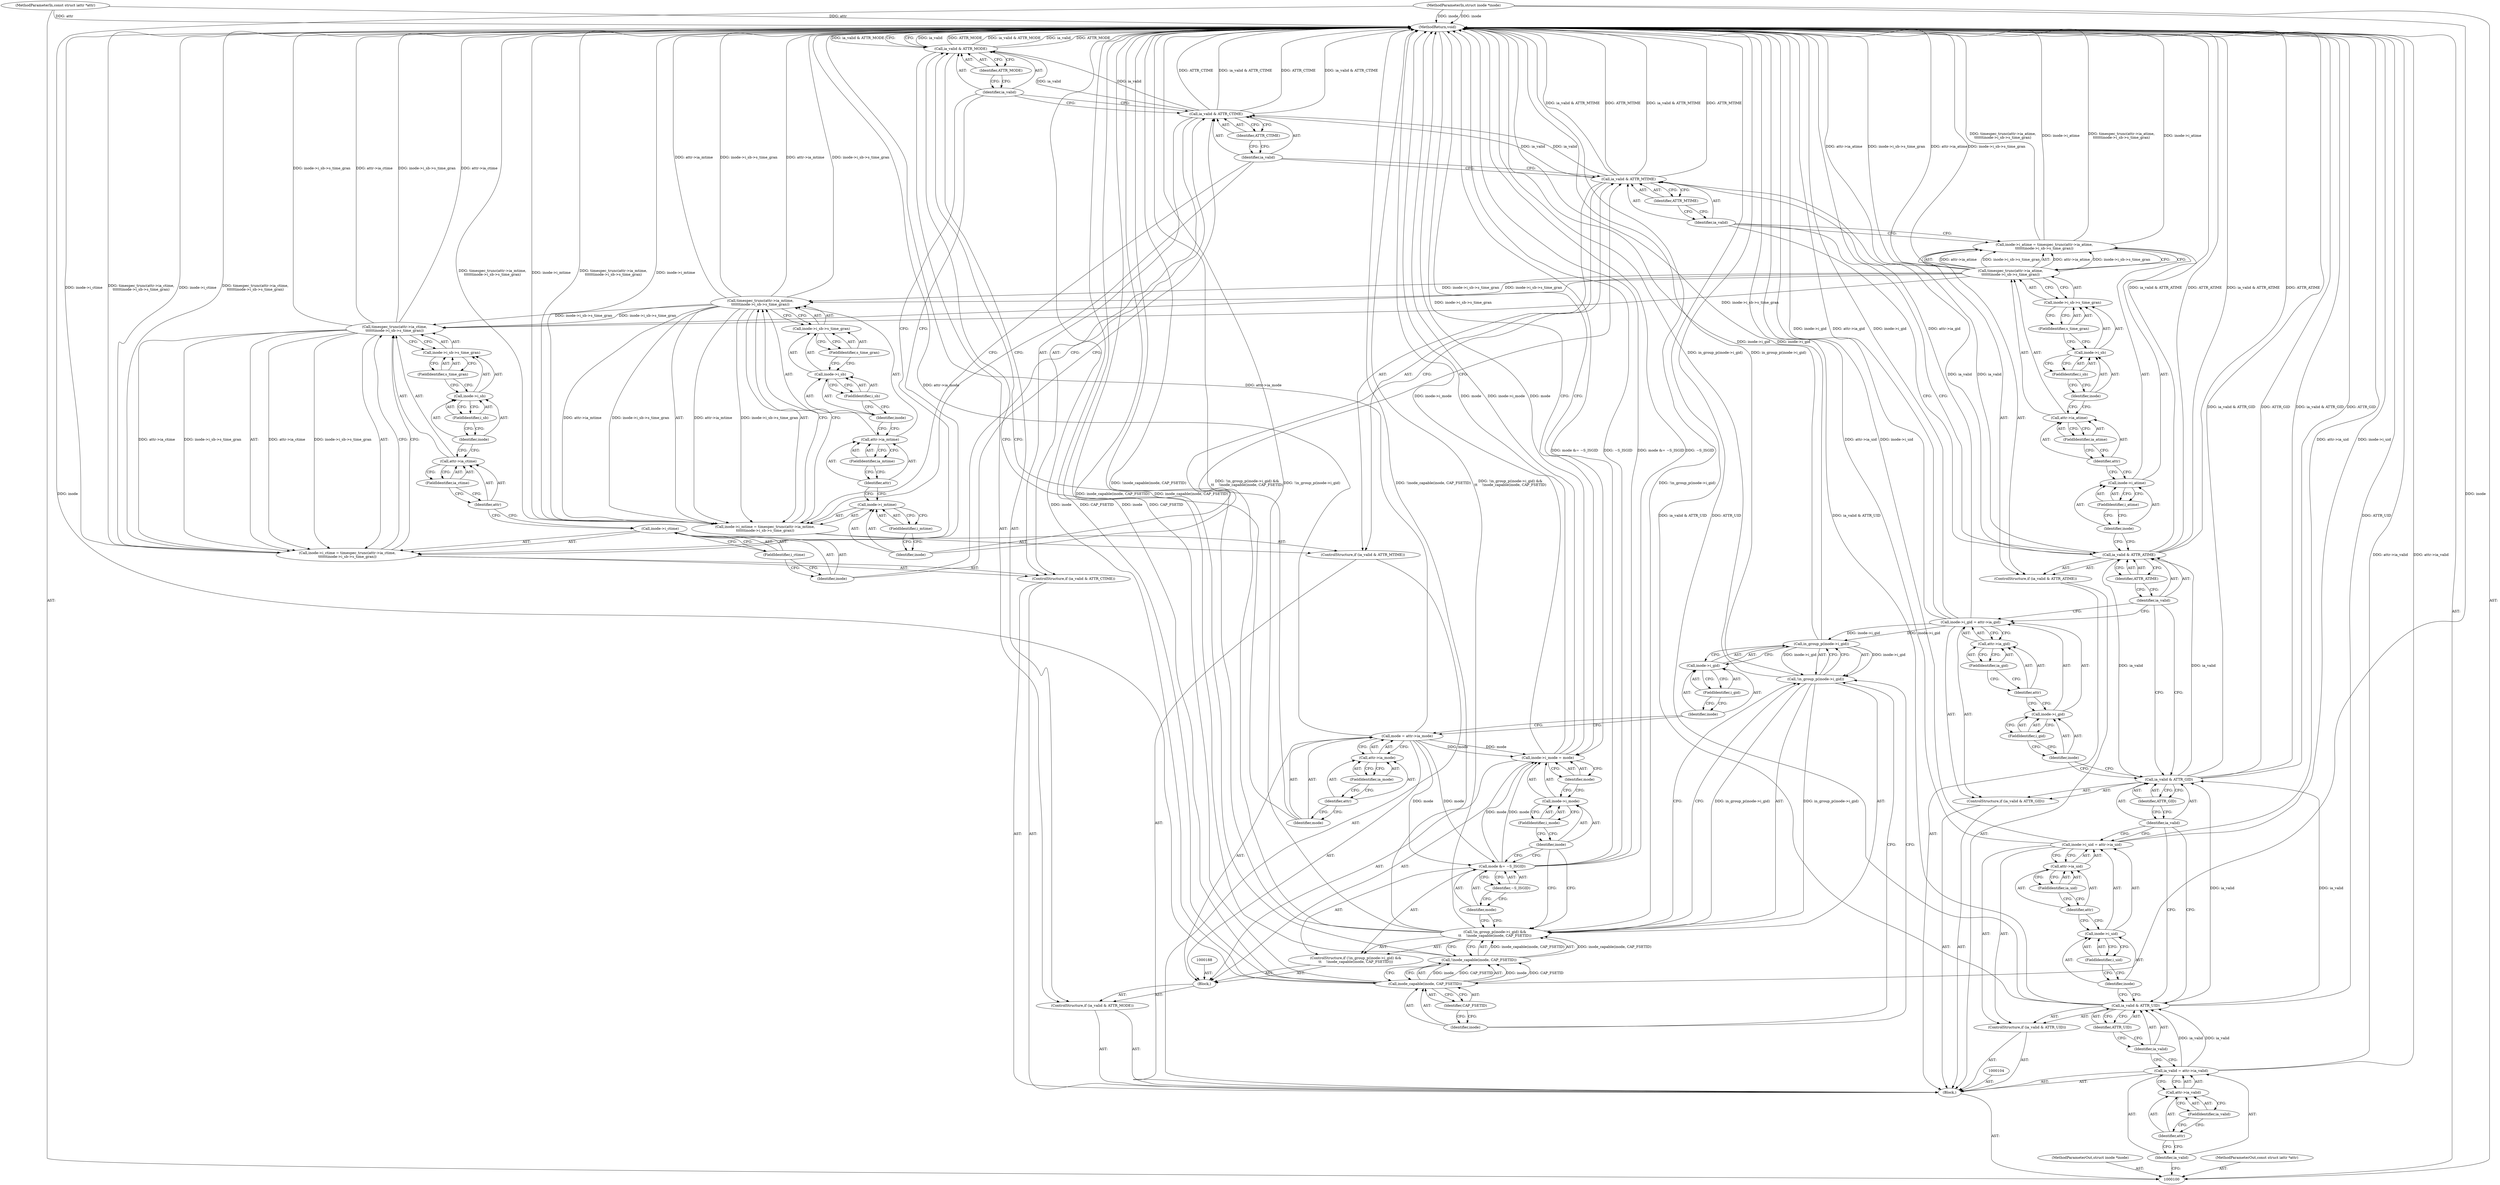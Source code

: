 digraph "1_linux_23adbe12ef7d3d4195e80800ab36b37bee28cd03_0" {
"1000213" [label="(MethodReturn,void)"];
"1000101" [label="(MethodParameterIn,struct inode *inode)"];
"1000264" [label="(MethodParameterOut,struct inode *inode)"];
"1000102" [label="(MethodParameterIn,const struct iattr *attr)"];
"1000265" [label="(MethodParameterOut,const struct iattr *attr)"];
"1000140" [label="(Call,timespec_trunc(attr->ia_atime,\n\t\t\t\t\t\tinode->i_sb->s_time_gran))"];
"1000136" [label="(Call,inode->i_atime = timespec_trunc(attr->ia_atime,\n\t\t\t\t\t\tinode->i_sb->s_time_gran))"];
"1000137" [label="(Call,inode->i_atime)"];
"1000138" [label="(Identifier,inode)"];
"1000141" [label="(Call,attr->ia_atime)"];
"1000142" [label="(Identifier,attr)"];
"1000143" [label="(FieldIdentifier,ia_atime)"];
"1000139" [label="(FieldIdentifier,i_atime)"];
"1000147" [label="(FieldIdentifier,i_sb)"];
"1000148" [label="(FieldIdentifier,s_time_gran)"];
"1000144" [label="(Call,inode->i_sb->s_time_gran)"];
"1000145" [label="(Call,inode->i_sb)"];
"1000146" [label="(Identifier,inode)"];
"1000149" [label="(ControlStructure,if (ia_valid & ATTR_MTIME))"];
"1000152" [label="(Identifier,ATTR_MTIME)"];
"1000150" [label="(Call,ia_valid & ATTR_MTIME)"];
"1000151" [label="(Identifier,ia_valid)"];
"1000157" [label="(Call,timespec_trunc(attr->ia_mtime,\n\t\t\t\t\t\tinode->i_sb->s_time_gran))"];
"1000153" [label="(Call,inode->i_mtime = timespec_trunc(attr->ia_mtime,\n\t\t\t\t\t\tinode->i_sb->s_time_gran))"];
"1000154" [label="(Call,inode->i_mtime)"];
"1000155" [label="(Identifier,inode)"];
"1000158" [label="(Call,attr->ia_mtime)"];
"1000159" [label="(Identifier,attr)"];
"1000160" [label="(FieldIdentifier,ia_mtime)"];
"1000156" [label="(FieldIdentifier,i_mtime)"];
"1000164" [label="(FieldIdentifier,i_sb)"];
"1000165" [label="(FieldIdentifier,s_time_gran)"];
"1000161" [label="(Call,inode->i_sb->s_time_gran)"];
"1000162" [label="(Call,inode->i_sb)"];
"1000163" [label="(Identifier,inode)"];
"1000166" [label="(ControlStructure,if (ia_valid & ATTR_CTIME))"];
"1000169" [label="(Identifier,ATTR_CTIME)"];
"1000167" [label="(Call,ia_valid & ATTR_CTIME)"];
"1000168" [label="(Identifier,ia_valid)"];
"1000174" [label="(Call,timespec_trunc(attr->ia_ctime,\n\t\t\t\t\t\tinode->i_sb->s_time_gran))"];
"1000170" [label="(Call,inode->i_ctime = timespec_trunc(attr->ia_ctime,\n\t\t\t\t\t\tinode->i_sb->s_time_gran))"];
"1000171" [label="(Call,inode->i_ctime)"];
"1000172" [label="(Identifier,inode)"];
"1000175" [label="(Call,attr->ia_ctime)"];
"1000176" [label="(Identifier,attr)"];
"1000177" [label="(FieldIdentifier,ia_ctime)"];
"1000173" [label="(FieldIdentifier,i_ctime)"];
"1000181" [label="(FieldIdentifier,i_sb)"];
"1000182" [label="(FieldIdentifier,s_time_gran)"];
"1000178" [label="(Call,inode->i_sb->s_time_gran)"];
"1000179" [label="(Call,inode->i_sb)"];
"1000180" [label="(Identifier,inode)"];
"1000183" [label="(ControlStructure,if (ia_valid & ATTR_MODE))"];
"1000186" [label="(Identifier,ATTR_MODE)"];
"1000184" [label="(Call,ia_valid & ATTR_MODE)"];
"1000185" [label="(Identifier,ia_valid)"];
"1000189" [label="(Call,mode = attr->ia_mode)"];
"1000190" [label="(Identifier,mode)"];
"1000191" [label="(Call,attr->ia_mode)"];
"1000192" [label="(Identifier,attr)"];
"1000193" [label="(FieldIdentifier,ia_mode)"];
"1000187" [label="(Block,)"];
"1000103" [label="(Block,)"];
"1000198" [label="(Call,inode->i_gid)"];
"1000199" [label="(Identifier,inode)"];
"1000200" [label="(FieldIdentifier,i_gid)"];
"1000194" [label="(ControlStructure,if (!in_group_p(inode->i_gid) &&\n\t\t    !inode_capable(inode, CAP_FSETID)))"];
"1000195" [label="(Call,!in_group_p(inode->i_gid) &&\n\t\t    !inode_capable(inode, CAP_FSETID))"];
"1000196" [label="(Call,!in_group_p(inode->i_gid))"];
"1000197" [label="(Call,in_group_p(inode->i_gid))"];
"1000203" [label="(Identifier,inode)"];
"1000204" [label="(Identifier,CAP_FSETID)"];
"1000201" [label="(Call,!inode_capable(inode, CAP_FSETID))"];
"1000202" [label="(Call,inode_capable(inode, CAP_FSETID))"];
"1000207" [label="(Identifier,~S_ISGID)"];
"1000205" [label="(Call,mode &= ~S_ISGID)"];
"1000206" [label="(Identifier,mode)"];
"1000211" [label="(FieldIdentifier,i_mode)"];
"1000212" [label="(Identifier,mode)"];
"1000208" [label="(Call,inode->i_mode = mode)"];
"1000209" [label="(Call,inode->i_mode)"];
"1000210" [label="(Identifier,inode)"];
"1000105" [label="(Call,ia_valid = attr->ia_valid)"];
"1000106" [label="(Identifier,ia_valid)"];
"1000107" [label="(Call,attr->ia_valid)"];
"1000108" [label="(Identifier,attr)"];
"1000109" [label="(FieldIdentifier,ia_valid)"];
"1000110" [label="(ControlStructure,if (ia_valid & ATTR_UID))"];
"1000113" [label="(Identifier,ATTR_UID)"];
"1000111" [label="(Call,ia_valid & ATTR_UID)"];
"1000112" [label="(Identifier,ia_valid)"];
"1000118" [label="(Call,attr->ia_uid)"];
"1000119" [label="(Identifier,attr)"];
"1000114" [label="(Call,inode->i_uid = attr->ia_uid)"];
"1000115" [label="(Call,inode->i_uid)"];
"1000116" [label="(Identifier,inode)"];
"1000120" [label="(FieldIdentifier,ia_uid)"];
"1000117" [label="(FieldIdentifier,i_uid)"];
"1000121" [label="(ControlStructure,if (ia_valid & ATTR_GID))"];
"1000124" [label="(Identifier,ATTR_GID)"];
"1000122" [label="(Call,ia_valid & ATTR_GID)"];
"1000123" [label="(Identifier,ia_valid)"];
"1000129" [label="(Call,attr->ia_gid)"];
"1000130" [label="(Identifier,attr)"];
"1000125" [label="(Call,inode->i_gid = attr->ia_gid)"];
"1000126" [label="(Call,inode->i_gid)"];
"1000127" [label="(Identifier,inode)"];
"1000131" [label="(FieldIdentifier,ia_gid)"];
"1000128" [label="(FieldIdentifier,i_gid)"];
"1000132" [label="(ControlStructure,if (ia_valid & ATTR_ATIME))"];
"1000135" [label="(Identifier,ATTR_ATIME)"];
"1000133" [label="(Call,ia_valid & ATTR_ATIME)"];
"1000134" [label="(Identifier,ia_valid)"];
"1000213" -> "1000100"  [label="AST: "];
"1000213" -> "1000208"  [label="CFG: "];
"1000213" -> "1000184"  [label="CFG: "];
"1000174" -> "1000213"  [label="DDG: inode->i_sb->s_time_gran"];
"1000174" -> "1000213"  [label="DDG: attr->ia_ctime"];
"1000208" -> "1000213"  [label="DDG: inode->i_mode"];
"1000208" -> "1000213"  [label="DDG: mode"];
"1000184" -> "1000213"  [label="DDG: ia_valid"];
"1000184" -> "1000213"  [label="DDG: ATTR_MODE"];
"1000184" -> "1000213"  [label="DDG: ia_valid & ATTR_MODE"];
"1000105" -> "1000213"  [label="DDG: attr->ia_valid"];
"1000167" -> "1000213"  [label="DDG: ATTR_CTIME"];
"1000167" -> "1000213"  [label="DDG: ia_valid & ATTR_CTIME"];
"1000153" -> "1000213"  [label="DDG: timespec_trunc(attr->ia_mtime,\n\t\t\t\t\t\tinode->i_sb->s_time_gran)"];
"1000153" -> "1000213"  [label="DDG: inode->i_mtime"];
"1000140" -> "1000213"  [label="DDG: attr->ia_atime"];
"1000140" -> "1000213"  [label="DDG: inode->i_sb->s_time_gran"];
"1000114" -> "1000213"  [label="DDG: attr->ia_uid"];
"1000114" -> "1000213"  [label="DDG: inode->i_uid"];
"1000196" -> "1000213"  [label="DDG: in_group_p(inode->i_gid)"];
"1000205" -> "1000213"  [label="DDG: mode &= ~S_ISGID"];
"1000205" -> "1000213"  [label="DDG: ~S_ISGID"];
"1000195" -> "1000213"  [label="DDG: !in_group_p(inode->i_gid)"];
"1000195" -> "1000213"  [label="DDG: !inode_capable(inode, CAP_FSETID)"];
"1000195" -> "1000213"  [label="DDG: !in_group_p(inode->i_gid) &&\n\t\t    !inode_capable(inode, CAP_FSETID)"];
"1000125" -> "1000213"  [label="DDG: inode->i_gid"];
"1000125" -> "1000213"  [label="DDG: attr->ia_gid"];
"1000136" -> "1000213"  [label="DDG: timespec_trunc(attr->ia_atime,\n\t\t\t\t\t\tinode->i_sb->s_time_gran)"];
"1000136" -> "1000213"  [label="DDG: inode->i_atime"];
"1000150" -> "1000213"  [label="DDG: ATTR_MTIME"];
"1000150" -> "1000213"  [label="DDG: ia_valid & ATTR_MTIME"];
"1000157" -> "1000213"  [label="DDG: attr->ia_mtime"];
"1000157" -> "1000213"  [label="DDG: inode->i_sb->s_time_gran"];
"1000189" -> "1000213"  [label="DDG: attr->ia_mode"];
"1000202" -> "1000213"  [label="DDG: inode"];
"1000202" -> "1000213"  [label="DDG: CAP_FSETID"];
"1000133" -> "1000213"  [label="DDG: ia_valid & ATTR_ATIME"];
"1000133" -> "1000213"  [label="DDG: ATTR_ATIME"];
"1000102" -> "1000213"  [label="DDG: attr"];
"1000111" -> "1000213"  [label="DDG: ATTR_UID"];
"1000111" -> "1000213"  [label="DDG: ia_valid & ATTR_UID"];
"1000101" -> "1000213"  [label="DDG: inode"];
"1000122" -> "1000213"  [label="DDG: ia_valid & ATTR_GID"];
"1000122" -> "1000213"  [label="DDG: ATTR_GID"];
"1000170" -> "1000213"  [label="DDG: inode->i_ctime"];
"1000170" -> "1000213"  [label="DDG: timespec_trunc(attr->ia_ctime,\n\t\t\t\t\t\tinode->i_sb->s_time_gran)"];
"1000201" -> "1000213"  [label="DDG: inode_capable(inode, CAP_FSETID)"];
"1000197" -> "1000213"  [label="DDG: inode->i_gid"];
"1000101" -> "1000100"  [label="AST: "];
"1000101" -> "1000213"  [label="DDG: inode"];
"1000101" -> "1000202"  [label="DDG: inode"];
"1000264" -> "1000100"  [label="AST: "];
"1000102" -> "1000100"  [label="AST: "];
"1000102" -> "1000213"  [label="DDG: attr"];
"1000265" -> "1000100"  [label="AST: "];
"1000140" -> "1000136"  [label="AST: "];
"1000140" -> "1000144"  [label="CFG: "];
"1000141" -> "1000140"  [label="AST: "];
"1000144" -> "1000140"  [label="AST: "];
"1000136" -> "1000140"  [label="CFG: "];
"1000140" -> "1000213"  [label="DDG: attr->ia_atime"];
"1000140" -> "1000213"  [label="DDG: inode->i_sb->s_time_gran"];
"1000140" -> "1000136"  [label="DDG: attr->ia_atime"];
"1000140" -> "1000136"  [label="DDG: inode->i_sb->s_time_gran"];
"1000140" -> "1000157"  [label="DDG: inode->i_sb->s_time_gran"];
"1000140" -> "1000174"  [label="DDG: inode->i_sb->s_time_gran"];
"1000136" -> "1000132"  [label="AST: "];
"1000136" -> "1000140"  [label="CFG: "];
"1000137" -> "1000136"  [label="AST: "];
"1000140" -> "1000136"  [label="AST: "];
"1000151" -> "1000136"  [label="CFG: "];
"1000136" -> "1000213"  [label="DDG: timespec_trunc(attr->ia_atime,\n\t\t\t\t\t\tinode->i_sb->s_time_gran)"];
"1000136" -> "1000213"  [label="DDG: inode->i_atime"];
"1000140" -> "1000136"  [label="DDG: attr->ia_atime"];
"1000140" -> "1000136"  [label="DDG: inode->i_sb->s_time_gran"];
"1000137" -> "1000136"  [label="AST: "];
"1000137" -> "1000139"  [label="CFG: "];
"1000138" -> "1000137"  [label="AST: "];
"1000139" -> "1000137"  [label="AST: "];
"1000142" -> "1000137"  [label="CFG: "];
"1000138" -> "1000137"  [label="AST: "];
"1000138" -> "1000133"  [label="CFG: "];
"1000139" -> "1000138"  [label="CFG: "];
"1000141" -> "1000140"  [label="AST: "];
"1000141" -> "1000143"  [label="CFG: "];
"1000142" -> "1000141"  [label="AST: "];
"1000143" -> "1000141"  [label="AST: "];
"1000146" -> "1000141"  [label="CFG: "];
"1000142" -> "1000141"  [label="AST: "];
"1000142" -> "1000137"  [label="CFG: "];
"1000143" -> "1000142"  [label="CFG: "];
"1000143" -> "1000141"  [label="AST: "];
"1000143" -> "1000142"  [label="CFG: "];
"1000141" -> "1000143"  [label="CFG: "];
"1000139" -> "1000137"  [label="AST: "];
"1000139" -> "1000138"  [label="CFG: "];
"1000137" -> "1000139"  [label="CFG: "];
"1000147" -> "1000145"  [label="AST: "];
"1000147" -> "1000146"  [label="CFG: "];
"1000145" -> "1000147"  [label="CFG: "];
"1000148" -> "1000144"  [label="AST: "];
"1000148" -> "1000145"  [label="CFG: "];
"1000144" -> "1000148"  [label="CFG: "];
"1000144" -> "1000140"  [label="AST: "];
"1000144" -> "1000148"  [label="CFG: "];
"1000145" -> "1000144"  [label="AST: "];
"1000148" -> "1000144"  [label="AST: "];
"1000140" -> "1000144"  [label="CFG: "];
"1000145" -> "1000144"  [label="AST: "];
"1000145" -> "1000147"  [label="CFG: "];
"1000146" -> "1000145"  [label="AST: "];
"1000147" -> "1000145"  [label="AST: "];
"1000148" -> "1000145"  [label="CFG: "];
"1000146" -> "1000145"  [label="AST: "];
"1000146" -> "1000141"  [label="CFG: "];
"1000147" -> "1000146"  [label="CFG: "];
"1000149" -> "1000103"  [label="AST: "];
"1000150" -> "1000149"  [label="AST: "];
"1000153" -> "1000149"  [label="AST: "];
"1000152" -> "1000150"  [label="AST: "];
"1000152" -> "1000151"  [label="CFG: "];
"1000150" -> "1000152"  [label="CFG: "];
"1000150" -> "1000149"  [label="AST: "];
"1000150" -> "1000152"  [label="CFG: "];
"1000151" -> "1000150"  [label="AST: "];
"1000152" -> "1000150"  [label="AST: "];
"1000155" -> "1000150"  [label="CFG: "];
"1000168" -> "1000150"  [label="CFG: "];
"1000150" -> "1000213"  [label="DDG: ATTR_MTIME"];
"1000150" -> "1000213"  [label="DDG: ia_valid & ATTR_MTIME"];
"1000133" -> "1000150"  [label="DDG: ia_valid"];
"1000150" -> "1000167"  [label="DDG: ia_valid"];
"1000151" -> "1000150"  [label="AST: "];
"1000151" -> "1000136"  [label="CFG: "];
"1000151" -> "1000133"  [label="CFG: "];
"1000152" -> "1000151"  [label="CFG: "];
"1000157" -> "1000153"  [label="AST: "];
"1000157" -> "1000161"  [label="CFG: "];
"1000158" -> "1000157"  [label="AST: "];
"1000161" -> "1000157"  [label="AST: "];
"1000153" -> "1000157"  [label="CFG: "];
"1000157" -> "1000213"  [label="DDG: attr->ia_mtime"];
"1000157" -> "1000213"  [label="DDG: inode->i_sb->s_time_gran"];
"1000157" -> "1000153"  [label="DDG: attr->ia_mtime"];
"1000157" -> "1000153"  [label="DDG: inode->i_sb->s_time_gran"];
"1000140" -> "1000157"  [label="DDG: inode->i_sb->s_time_gran"];
"1000157" -> "1000174"  [label="DDG: inode->i_sb->s_time_gran"];
"1000153" -> "1000149"  [label="AST: "];
"1000153" -> "1000157"  [label="CFG: "];
"1000154" -> "1000153"  [label="AST: "];
"1000157" -> "1000153"  [label="AST: "];
"1000168" -> "1000153"  [label="CFG: "];
"1000153" -> "1000213"  [label="DDG: timespec_trunc(attr->ia_mtime,\n\t\t\t\t\t\tinode->i_sb->s_time_gran)"];
"1000153" -> "1000213"  [label="DDG: inode->i_mtime"];
"1000157" -> "1000153"  [label="DDG: attr->ia_mtime"];
"1000157" -> "1000153"  [label="DDG: inode->i_sb->s_time_gran"];
"1000154" -> "1000153"  [label="AST: "];
"1000154" -> "1000156"  [label="CFG: "];
"1000155" -> "1000154"  [label="AST: "];
"1000156" -> "1000154"  [label="AST: "];
"1000159" -> "1000154"  [label="CFG: "];
"1000155" -> "1000154"  [label="AST: "];
"1000155" -> "1000150"  [label="CFG: "];
"1000156" -> "1000155"  [label="CFG: "];
"1000158" -> "1000157"  [label="AST: "];
"1000158" -> "1000160"  [label="CFG: "];
"1000159" -> "1000158"  [label="AST: "];
"1000160" -> "1000158"  [label="AST: "];
"1000163" -> "1000158"  [label="CFG: "];
"1000159" -> "1000158"  [label="AST: "];
"1000159" -> "1000154"  [label="CFG: "];
"1000160" -> "1000159"  [label="CFG: "];
"1000160" -> "1000158"  [label="AST: "];
"1000160" -> "1000159"  [label="CFG: "];
"1000158" -> "1000160"  [label="CFG: "];
"1000156" -> "1000154"  [label="AST: "];
"1000156" -> "1000155"  [label="CFG: "];
"1000154" -> "1000156"  [label="CFG: "];
"1000164" -> "1000162"  [label="AST: "];
"1000164" -> "1000163"  [label="CFG: "];
"1000162" -> "1000164"  [label="CFG: "];
"1000165" -> "1000161"  [label="AST: "];
"1000165" -> "1000162"  [label="CFG: "];
"1000161" -> "1000165"  [label="CFG: "];
"1000161" -> "1000157"  [label="AST: "];
"1000161" -> "1000165"  [label="CFG: "];
"1000162" -> "1000161"  [label="AST: "];
"1000165" -> "1000161"  [label="AST: "];
"1000157" -> "1000161"  [label="CFG: "];
"1000162" -> "1000161"  [label="AST: "];
"1000162" -> "1000164"  [label="CFG: "];
"1000163" -> "1000162"  [label="AST: "];
"1000164" -> "1000162"  [label="AST: "];
"1000165" -> "1000162"  [label="CFG: "];
"1000163" -> "1000162"  [label="AST: "];
"1000163" -> "1000158"  [label="CFG: "];
"1000164" -> "1000163"  [label="CFG: "];
"1000166" -> "1000103"  [label="AST: "];
"1000167" -> "1000166"  [label="AST: "];
"1000170" -> "1000166"  [label="AST: "];
"1000169" -> "1000167"  [label="AST: "];
"1000169" -> "1000168"  [label="CFG: "];
"1000167" -> "1000169"  [label="CFG: "];
"1000167" -> "1000166"  [label="AST: "];
"1000167" -> "1000169"  [label="CFG: "];
"1000168" -> "1000167"  [label="AST: "];
"1000169" -> "1000167"  [label="AST: "];
"1000172" -> "1000167"  [label="CFG: "];
"1000185" -> "1000167"  [label="CFG: "];
"1000167" -> "1000213"  [label="DDG: ATTR_CTIME"];
"1000167" -> "1000213"  [label="DDG: ia_valid & ATTR_CTIME"];
"1000150" -> "1000167"  [label="DDG: ia_valid"];
"1000167" -> "1000184"  [label="DDG: ia_valid"];
"1000168" -> "1000167"  [label="AST: "];
"1000168" -> "1000153"  [label="CFG: "];
"1000168" -> "1000150"  [label="CFG: "];
"1000169" -> "1000168"  [label="CFG: "];
"1000174" -> "1000170"  [label="AST: "];
"1000174" -> "1000178"  [label="CFG: "];
"1000175" -> "1000174"  [label="AST: "];
"1000178" -> "1000174"  [label="AST: "];
"1000170" -> "1000174"  [label="CFG: "];
"1000174" -> "1000213"  [label="DDG: inode->i_sb->s_time_gran"];
"1000174" -> "1000213"  [label="DDG: attr->ia_ctime"];
"1000174" -> "1000170"  [label="DDG: attr->ia_ctime"];
"1000174" -> "1000170"  [label="DDG: inode->i_sb->s_time_gran"];
"1000140" -> "1000174"  [label="DDG: inode->i_sb->s_time_gran"];
"1000157" -> "1000174"  [label="DDG: inode->i_sb->s_time_gran"];
"1000170" -> "1000166"  [label="AST: "];
"1000170" -> "1000174"  [label="CFG: "];
"1000171" -> "1000170"  [label="AST: "];
"1000174" -> "1000170"  [label="AST: "];
"1000185" -> "1000170"  [label="CFG: "];
"1000170" -> "1000213"  [label="DDG: inode->i_ctime"];
"1000170" -> "1000213"  [label="DDG: timespec_trunc(attr->ia_ctime,\n\t\t\t\t\t\tinode->i_sb->s_time_gran)"];
"1000174" -> "1000170"  [label="DDG: attr->ia_ctime"];
"1000174" -> "1000170"  [label="DDG: inode->i_sb->s_time_gran"];
"1000171" -> "1000170"  [label="AST: "];
"1000171" -> "1000173"  [label="CFG: "];
"1000172" -> "1000171"  [label="AST: "];
"1000173" -> "1000171"  [label="AST: "];
"1000176" -> "1000171"  [label="CFG: "];
"1000172" -> "1000171"  [label="AST: "];
"1000172" -> "1000167"  [label="CFG: "];
"1000173" -> "1000172"  [label="CFG: "];
"1000175" -> "1000174"  [label="AST: "];
"1000175" -> "1000177"  [label="CFG: "];
"1000176" -> "1000175"  [label="AST: "];
"1000177" -> "1000175"  [label="AST: "];
"1000180" -> "1000175"  [label="CFG: "];
"1000176" -> "1000175"  [label="AST: "];
"1000176" -> "1000171"  [label="CFG: "];
"1000177" -> "1000176"  [label="CFG: "];
"1000177" -> "1000175"  [label="AST: "];
"1000177" -> "1000176"  [label="CFG: "];
"1000175" -> "1000177"  [label="CFG: "];
"1000173" -> "1000171"  [label="AST: "];
"1000173" -> "1000172"  [label="CFG: "];
"1000171" -> "1000173"  [label="CFG: "];
"1000181" -> "1000179"  [label="AST: "];
"1000181" -> "1000180"  [label="CFG: "];
"1000179" -> "1000181"  [label="CFG: "];
"1000182" -> "1000178"  [label="AST: "];
"1000182" -> "1000179"  [label="CFG: "];
"1000178" -> "1000182"  [label="CFG: "];
"1000178" -> "1000174"  [label="AST: "];
"1000178" -> "1000182"  [label="CFG: "];
"1000179" -> "1000178"  [label="AST: "];
"1000182" -> "1000178"  [label="AST: "];
"1000174" -> "1000178"  [label="CFG: "];
"1000179" -> "1000178"  [label="AST: "];
"1000179" -> "1000181"  [label="CFG: "];
"1000180" -> "1000179"  [label="AST: "];
"1000181" -> "1000179"  [label="AST: "];
"1000182" -> "1000179"  [label="CFG: "];
"1000180" -> "1000179"  [label="AST: "];
"1000180" -> "1000175"  [label="CFG: "];
"1000181" -> "1000180"  [label="CFG: "];
"1000183" -> "1000103"  [label="AST: "];
"1000184" -> "1000183"  [label="AST: "];
"1000187" -> "1000183"  [label="AST: "];
"1000186" -> "1000184"  [label="AST: "];
"1000186" -> "1000185"  [label="CFG: "];
"1000184" -> "1000186"  [label="CFG: "];
"1000184" -> "1000183"  [label="AST: "];
"1000184" -> "1000186"  [label="CFG: "];
"1000185" -> "1000184"  [label="AST: "];
"1000186" -> "1000184"  [label="AST: "];
"1000190" -> "1000184"  [label="CFG: "];
"1000213" -> "1000184"  [label="CFG: "];
"1000184" -> "1000213"  [label="DDG: ia_valid"];
"1000184" -> "1000213"  [label="DDG: ATTR_MODE"];
"1000184" -> "1000213"  [label="DDG: ia_valid & ATTR_MODE"];
"1000167" -> "1000184"  [label="DDG: ia_valid"];
"1000185" -> "1000184"  [label="AST: "];
"1000185" -> "1000170"  [label="CFG: "];
"1000185" -> "1000167"  [label="CFG: "];
"1000186" -> "1000185"  [label="CFG: "];
"1000189" -> "1000187"  [label="AST: "];
"1000189" -> "1000191"  [label="CFG: "];
"1000190" -> "1000189"  [label="AST: "];
"1000191" -> "1000189"  [label="AST: "];
"1000199" -> "1000189"  [label="CFG: "];
"1000189" -> "1000213"  [label="DDG: attr->ia_mode"];
"1000189" -> "1000205"  [label="DDG: mode"];
"1000189" -> "1000208"  [label="DDG: mode"];
"1000190" -> "1000189"  [label="AST: "];
"1000190" -> "1000184"  [label="CFG: "];
"1000192" -> "1000190"  [label="CFG: "];
"1000191" -> "1000189"  [label="AST: "];
"1000191" -> "1000193"  [label="CFG: "];
"1000192" -> "1000191"  [label="AST: "];
"1000193" -> "1000191"  [label="AST: "];
"1000189" -> "1000191"  [label="CFG: "];
"1000192" -> "1000191"  [label="AST: "];
"1000192" -> "1000190"  [label="CFG: "];
"1000193" -> "1000192"  [label="CFG: "];
"1000193" -> "1000191"  [label="AST: "];
"1000193" -> "1000192"  [label="CFG: "];
"1000191" -> "1000193"  [label="CFG: "];
"1000187" -> "1000183"  [label="AST: "];
"1000188" -> "1000187"  [label="AST: "];
"1000189" -> "1000187"  [label="AST: "];
"1000194" -> "1000187"  [label="AST: "];
"1000208" -> "1000187"  [label="AST: "];
"1000103" -> "1000100"  [label="AST: "];
"1000104" -> "1000103"  [label="AST: "];
"1000105" -> "1000103"  [label="AST: "];
"1000110" -> "1000103"  [label="AST: "];
"1000121" -> "1000103"  [label="AST: "];
"1000132" -> "1000103"  [label="AST: "];
"1000149" -> "1000103"  [label="AST: "];
"1000166" -> "1000103"  [label="AST: "];
"1000183" -> "1000103"  [label="AST: "];
"1000198" -> "1000197"  [label="AST: "];
"1000198" -> "1000200"  [label="CFG: "];
"1000199" -> "1000198"  [label="AST: "];
"1000200" -> "1000198"  [label="AST: "];
"1000197" -> "1000198"  [label="CFG: "];
"1000199" -> "1000198"  [label="AST: "];
"1000199" -> "1000189"  [label="CFG: "];
"1000200" -> "1000199"  [label="CFG: "];
"1000200" -> "1000198"  [label="AST: "];
"1000200" -> "1000199"  [label="CFG: "];
"1000198" -> "1000200"  [label="CFG: "];
"1000194" -> "1000187"  [label="AST: "];
"1000195" -> "1000194"  [label="AST: "];
"1000205" -> "1000194"  [label="AST: "];
"1000195" -> "1000194"  [label="AST: "];
"1000195" -> "1000196"  [label="CFG: "];
"1000195" -> "1000201"  [label="CFG: "];
"1000196" -> "1000195"  [label="AST: "];
"1000201" -> "1000195"  [label="AST: "];
"1000206" -> "1000195"  [label="CFG: "];
"1000210" -> "1000195"  [label="CFG: "];
"1000195" -> "1000213"  [label="DDG: !in_group_p(inode->i_gid)"];
"1000195" -> "1000213"  [label="DDG: !inode_capable(inode, CAP_FSETID)"];
"1000195" -> "1000213"  [label="DDG: !in_group_p(inode->i_gid) &&\n\t\t    !inode_capable(inode, CAP_FSETID)"];
"1000196" -> "1000195"  [label="DDG: in_group_p(inode->i_gid)"];
"1000201" -> "1000195"  [label="DDG: inode_capable(inode, CAP_FSETID)"];
"1000196" -> "1000195"  [label="AST: "];
"1000196" -> "1000197"  [label="CFG: "];
"1000197" -> "1000196"  [label="AST: "];
"1000203" -> "1000196"  [label="CFG: "];
"1000195" -> "1000196"  [label="CFG: "];
"1000196" -> "1000213"  [label="DDG: in_group_p(inode->i_gid)"];
"1000196" -> "1000195"  [label="DDG: in_group_p(inode->i_gid)"];
"1000197" -> "1000196"  [label="DDG: inode->i_gid"];
"1000197" -> "1000196"  [label="AST: "];
"1000197" -> "1000198"  [label="CFG: "];
"1000198" -> "1000197"  [label="AST: "];
"1000196" -> "1000197"  [label="CFG: "];
"1000197" -> "1000213"  [label="DDG: inode->i_gid"];
"1000197" -> "1000196"  [label="DDG: inode->i_gid"];
"1000125" -> "1000197"  [label="DDG: inode->i_gid"];
"1000203" -> "1000202"  [label="AST: "];
"1000203" -> "1000196"  [label="CFG: "];
"1000204" -> "1000203"  [label="CFG: "];
"1000204" -> "1000202"  [label="AST: "];
"1000204" -> "1000203"  [label="CFG: "];
"1000202" -> "1000204"  [label="CFG: "];
"1000201" -> "1000195"  [label="AST: "];
"1000201" -> "1000202"  [label="CFG: "];
"1000202" -> "1000201"  [label="AST: "];
"1000195" -> "1000201"  [label="CFG: "];
"1000201" -> "1000213"  [label="DDG: inode_capable(inode, CAP_FSETID)"];
"1000201" -> "1000195"  [label="DDG: inode_capable(inode, CAP_FSETID)"];
"1000202" -> "1000201"  [label="DDG: inode"];
"1000202" -> "1000201"  [label="DDG: CAP_FSETID"];
"1000202" -> "1000201"  [label="AST: "];
"1000202" -> "1000204"  [label="CFG: "];
"1000203" -> "1000202"  [label="AST: "];
"1000204" -> "1000202"  [label="AST: "];
"1000201" -> "1000202"  [label="CFG: "];
"1000202" -> "1000213"  [label="DDG: inode"];
"1000202" -> "1000213"  [label="DDG: CAP_FSETID"];
"1000202" -> "1000201"  [label="DDG: inode"];
"1000202" -> "1000201"  [label="DDG: CAP_FSETID"];
"1000101" -> "1000202"  [label="DDG: inode"];
"1000207" -> "1000205"  [label="AST: "];
"1000207" -> "1000206"  [label="CFG: "];
"1000205" -> "1000207"  [label="CFG: "];
"1000205" -> "1000194"  [label="AST: "];
"1000205" -> "1000207"  [label="CFG: "];
"1000206" -> "1000205"  [label="AST: "];
"1000207" -> "1000205"  [label="AST: "];
"1000210" -> "1000205"  [label="CFG: "];
"1000205" -> "1000213"  [label="DDG: mode &= ~S_ISGID"];
"1000205" -> "1000213"  [label="DDG: ~S_ISGID"];
"1000189" -> "1000205"  [label="DDG: mode"];
"1000205" -> "1000208"  [label="DDG: mode"];
"1000206" -> "1000205"  [label="AST: "];
"1000206" -> "1000195"  [label="CFG: "];
"1000207" -> "1000206"  [label="CFG: "];
"1000211" -> "1000209"  [label="AST: "];
"1000211" -> "1000210"  [label="CFG: "];
"1000209" -> "1000211"  [label="CFG: "];
"1000212" -> "1000208"  [label="AST: "];
"1000212" -> "1000209"  [label="CFG: "];
"1000208" -> "1000212"  [label="CFG: "];
"1000208" -> "1000187"  [label="AST: "];
"1000208" -> "1000212"  [label="CFG: "];
"1000209" -> "1000208"  [label="AST: "];
"1000212" -> "1000208"  [label="AST: "];
"1000213" -> "1000208"  [label="CFG: "];
"1000208" -> "1000213"  [label="DDG: inode->i_mode"];
"1000208" -> "1000213"  [label="DDG: mode"];
"1000189" -> "1000208"  [label="DDG: mode"];
"1000205" -> "1000208"  [label="DDG: mode"];
"1000209" -> "1000208"  [label="AST: "];
"1000209" -> "1000211"  [label="CFG: "];
"1000210" -> "1000209"  [label="AST: "];
"1000211" -> "1000209"  [label="AST: "];
"1000212" -> "1000209"  [label="CFG: "];
"1000210" -> "1000209"  [label="AST: "];
"1000210" -> "1000205"  [label="CFG: "];
"1000210" -> "1000195"  [label="CFG: "];
"1000211" -> "1000210"  [label="CFG: "];
"1000105" -> "1000103"  [label="AST: "];
"1000105" -> "1000107"  [label="CFG: "];
"1000106" -> "1000105"  [label="AST: "];
"1000107" -> "1000105"  [label="AST: "];
"1000112" -> "1000105"  [label="CFG: "];
"1000105" -> "1000213"  [label="DDG: attr->ia_valid"];
"1000105" -> "1000111"  [label="DDG: ia_valid"];
"1000106" -> "1000105"  [label="AST: "];
"1000106" -> "1000100"  [label="CFG: "];
"1000108" -> "1000106"  [label="CFG: "];
"1000107" -> "1000105"  [label="AST: "];
"1000107" -> "1000109"  [label="CFG: "];
"1000108" -> "1000107"  [label="AST: "];
"1000109" -> "1000107"  [label="AST: "];
"1000105" -> "1000107"  [label="CFG: "];
"1000108" -> "1000107"  [label="AST: "];
"1000108" -> "1000106"  [label="CFG: "];
"1000109" -> "1000108"  [label="CFG: "];
"1000109" -> "1000107"  [label="AST: "];
"1000109" -> "1000108"  [label="CFG: "];
"1000107" -> "1000109"  [label="CFG: "];
"1000110" -> "1000103"  [label="AST: "];
"1000111" -> "1000110"  [label="AST: "];
"1000114" -> "1000110"  [label="AST: "];
"1000113" -> "1000111"  [label="AST: "];
"1000113" -> "1000112"  [label="CFG: "];
"1000111" -> "1000113"  [label="CFG: "];
"1000111" -> "1000110"  [label="AST: "];
"1000111" -> "1000113"  [label="CFG: "];
"1000112" -> "1000111"  [label="AST: "];
"1000113" -> "1000111"  [label="AST: "];
"1000116" -> "1000111"  [label="CFG: "];
"1000123" -> "1000111"  [label="CFG: "];
"1000111" -> "1000213"  [label="DDG: ATTR_UID"];
"1000111" -> "1000213"  [label="DDG: ia_valid & ATTR_UID"];
"1000105" -> "1000111"  [label="DDG: ia_valid"];
"1000111" -> "1000122"  [label="DDG: ia_valid"];
"1000112" -> "1000111"  [label="AST: "];
"1000112" -> "1000105"  [label="CFG: "];
"1000113" -> "1000112"  [label="CFG: "];
"1000118" -> "1000114"  [label="AST: "];
"1000118" -> "1000120"  [label="CFG: "];
"1000119" -> "1000118"  [label="AST: "];
"1000120" -> "1000118"  [label="AST: "];
"1000114" -> "1000118"  [label="CFG: "];
"1000119" -> "1000118"  [label="AST: "];
"1000119" -> "1000115"  [label="CFG: "];
"1000120" -> "1000119"  [label="CFG: "];
"1000114" -> "1000110"  [label="AST: "];
"1000114" -> "1000118"  [label="CFG: "];
"1000115" -> "1000114"  [label="AST: "];
"1000118" -> "1000114"  [label="AST: "];
"1000123" -> "1000114"  [label="CFG: "];
"1000114" -> "1000213"  [label="DDG: attr->ia_uid"];
"1000114" -> "1000213"  [label="DDG: inode->i_uid"];
"1000115" -> "1000114"  [label="AST: "];
"1000115" -> "1000117"  [label="CFG: "];
"1000116" -> "1000115"  [label="AST: "];
"1000117" -> "1000115"  [label="AST: "];
"1000119" -> "1000115"  [label="CFG: "];
"1000116" -> "1000115"  [label="AST: "];
"1000116" -> "1000111"  [label="CFG: "];
"1000117" -> "1000116"  [label="CFG: "];
"1000120" -> "1000118"  [label="AST: "];
"1000120" -> "1000119"  [label="CFG: "];
"1000118" -> "1000120"  [label="CFG: "];
"1000117" -> "1000115"  [label="AST: "];
"1000117" -> "1000116"  [label="CFG: "];
"1000115" -> "1000117"  [label="CFG: "];
"1000121" -> "1000103"  [label="AST: "];
"1000122" -> "1000121"  [label="AST: "];
"1000125" -> "1000121"  [label="AST: "];
"1000124" -> "1000122"  [label="AST: "];
"1000124" -> "1000123"  [label="CFG: "];
"1000122" -> "1000124"  [label="CFG: "];
"1000122" -> "1000121"  [label="AST: "];
"1000122" -> "1000124"  [label="CFG: "];
"1000123" -> "1000122"  [label="AST: "];
"1000124" -> "1000122"  [label="AST: "];
"1000127" -> "1000122"  [label="CFG: "];
"1000134" -> "1000122"  [label="CFG: "];
"1000122" -> "1000213"  [label="DDG: ia_valid & ATTR_GID"];
"1000122" -> "1000213"  [label="DDG: ATTR_GID"];
"1000111" -> "1000122"  [label="DDG: ia_valid"];
"1000122" -> "1000133"  [label="DDG: ia_valid"];
"1000123" -> "1000122"  [label="AST: "];
"1000123" -> "1000114"  [label="CFG: "];
"1000123" -> "1000111"  [label="CFG: "];
"1000124" -> "1000123"  [label="CFG: "];
"1000129" -> "1000125"  [label="AST: "];
"1000129" -> "1000131"  [label="CFG: "];
"1000130" -> "1000129"  [label="AST: "];
"1000131" -> "1000129"  [label="AST: "];
"1000125" -> "1000129"  [label="CFG: "];
"1000130" -> "1000129"  [label="AST: "];
"1000130" -> "1000126"  [label="CFG: "];
"1000131" -> "1000130"  [label="CFG: "];
"1000125" -> "1000121"  [label="AST: "];
"1000125" -> "1000129"  [label="CFG: "];
"1000126" -> "1000125"  [label="AST: "];
"1000129" -> "1000125"  [label="AST: "];
"1000134" -> "1000125"  [label="CFG: "];
"1000125" -> "1000213"  [label="DDG: inode->i_gid"];
"1000125" -> "1000213"  [label="DDG: attr->ia_gid"];
"1000125" -> "1000197"  [label="DDG: inode->i_gid"];
"1000126" -> "1000125"  [label="AST: "];
"1000126" -> "1000128"  [label="CFG: "];
"1000127" -> "1000126"  [label="AST: "];
"1000128" -> "1000126"  [label="AST: "];
"1000130" -> "1000126"  [label="CFG: "];
"1000127" -> "1000126"  [label="AST: "];
"1000127" -> "1000122"  [label="CFG: "];
"1000128" -> "1000127"  [label="CFG: "];
"1000131" -> "1000129"  [label="AST: "];
"1000131" -> "1000130"  [label="CFG: "];
"1000129" -> "1000131"  [label="CFG: "];
"1000128" -> "1000126"  [label="AST: "];
"1000128" -> "1000127"  [label="CFG: "];
"1000126" -> "1000128"  [label="CFG: "];
"1000132" -> "1000103"  [label="AST: "];
"1000133" -> "1000132"  [label="AST: "];
"1000136" -> "1000132"  [label="AST: "];
"1000135" -> "1000133"  [label="AST: "];
"1000135" -> "1000134"  [label="CFG: "];
"1000133" -> "1000135"  [label="CFG: "];
"1000133" -> "1000132"  [label="AST: "];
"1000133" -> "1000135"  [label="CFG: "];
"1000134" -> "1000133"  [label="AST: "];
"1000135" -> "1000133"  [label="AST: "];
"1000138" -> "1000133"  [label="CFG: "];
"1000151" -> "1000133"  [label="CFG: "];
"1000133" -> "1000213"  [label="DDG: ia_valid & ATTR_ATIME"];
"1000133" -> "1000213"  [label="DDG: ATTR_ATIME"];
"1000122" -> "1000133"  [label="DDG: ia_valid"];
"1000133" -> "1000150"  [label="DDG: ia_valid"];
"1000134" -> "1000133"  [label="AST: "];
"1000134" -> "1000125"  [label="CFG: "];
"1000134" -> "1000122"  [label="CFG: "];
"1000135" -> "1000134"  [label="CFG: "];
}
